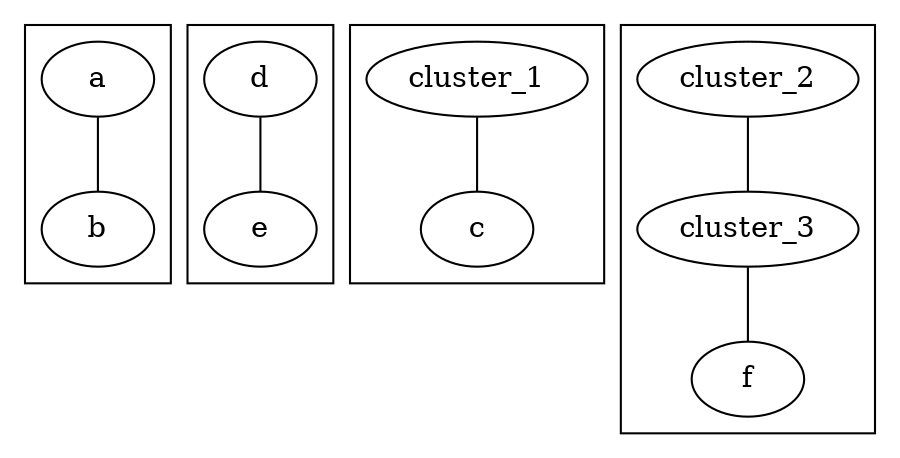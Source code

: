 digraph G {
  edge [dir=none]
  subgraph cluster_1 {
n_5 [label="a" style="setlinewidth(1)" ]
n_6 [label="b" style="setlinewidth(1)" ]
n_5 -> n_6 []
  }
  subgraph cluster_2 {
n_8 [label="d" style="setlinewidth(1)" ]
n_9 [label="e" style="setlinewidth(1)" ]
n_8 -> n_9 []
  }
  subgraph cluster_3 {
cluster_1 []
n_7 [label="c" style="setlinewidth(1)" ]
cluster_1 -> n_7 []
  }
  subgraph cluster_4 {
cluster_2 []
cluster_3 []
n_10 [label="f" style="setlinewidth(1)" ]
cluster_2 -> cluster_3 []
cluster_3 -> n_10 []
  }
}
